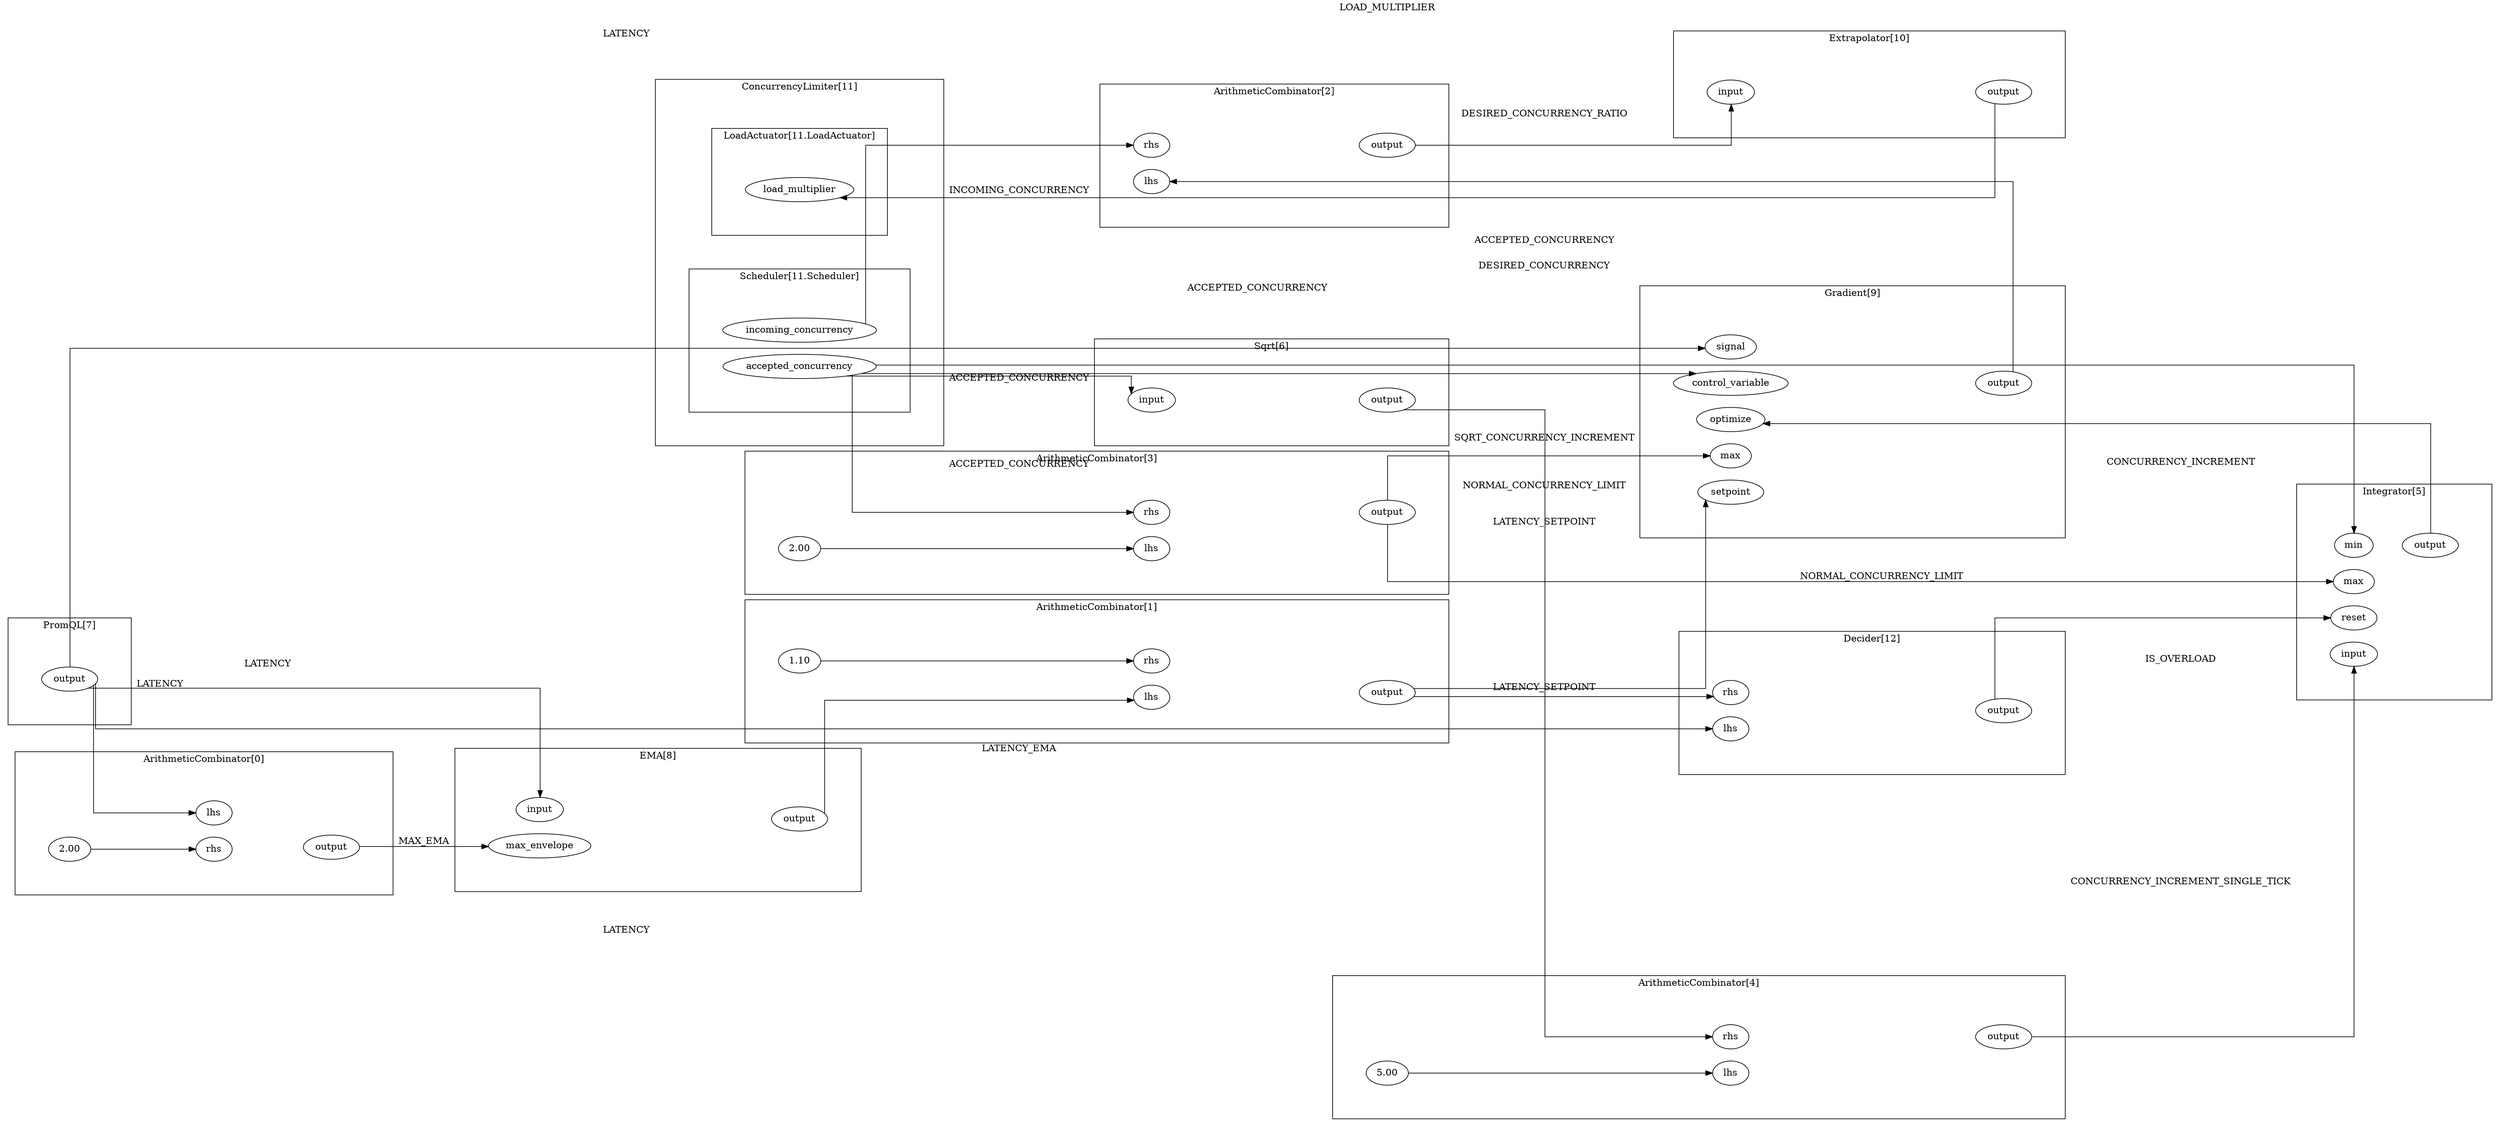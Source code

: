 digraph  {
	subgraph cluster_s1 {
		label="ArithmeticCombinator[0]";margin="50.0";
		n4[label="2.00"];
		n2[label="lhs"];
		n5[label="output"];
		n3[label="rhs"];
		n4->n3;
		n3->n5[style="invis"];
		{rank=same; n2;n3;};
		{rank=same; n5;};
		
	}
	subgraph cluster_s6 {
		label="ArithmeticCombinator[1]";margin="50.0";
		n8[label="1.10"];
		n9[label="lhs"];
		n10[label="output"];
		n7[label="rhs"];
		n8->n7;
		n9->n10[style="invis"];
		{rank=same; n10;};
		{rank=same; n7;n9;};
		
	}
	subgraph cluster_s11 {
		label="ArithmeticCombinator[2]";margin="50.0";
		n12[label="lhs"];
		n14[label="output"];
		n13[label="rhs"];
		n13->n14[style="invis"];
		{rank=same; n12;n13;};
		{rank=same; n14;};
		
	}
	subgraph cluster_s15 {
		label="ArithmeticCombinator[3]";margin="50.0";
		n17[label="2.00"];
		n16[label="lhs"];
		n19[label="output"];
		n18[label="rhs"];
		n17->n16;
		n18->n19[style="invis"];
		{rank=same; n16;n18;};
		{rank=same; n19;};
		
	}
	subgraph cluster_s20 {
		label="ArithmeticCombinator[4]";margin="50.0";
		n22[label="5.00"];
		n21[label="lhs"];
		n24[label="output"];
		n23[label="rhs"];
		n22->n21;
		n23->n24[style="invis"];
		{rank=same; n21;n23;};
		{rank=same; n24;};
		
	}
	subgraph cluster_s50 {
		subgraph cluster_s54 {
			label="LoadActuator[11.LoadActuator]";margin="50.0";
			n55[label="load_multiplier"];
			{rank=same; n55;};
			
		}
		subgraph cluster_s51 {
			label="Scheduler[11.Scheduler]";margin="50.0";
			n52[label="accepted_concurrency"];
			n53[label="incoming_concurrency"];
			{rank=same; n52;n53;};
			
		}
		label="ConcurrencyLimiter[11]";margin="50.0";
		
	}
	subgraph cluster_s56 {
		label="Decider[12]";margin="50.0";
		n58[label="lhs"];
		n59[label="output"];
		n57[label="rhs"];
		n58->n59[style="invis"];
		{rank=same; n57;n58;};
		{rank=same; n59;};
		
	}
	subgraph cluster_s36 {
		label="EMA[8]";margin="50.0";
		n37[label="input"];
		n38[label="max_envelope"];
		n39[label="output"];
		n38->n39[style="invis"];
		{rank=same; n37;n38;};
		{rank=same; n39;};
		
	}
	subgraph cluster_s47 {
		label="Extrapolator[10]";margin="50.0";
		n48[label="input"];
		n49[label="output"];
		n48->n49[style="invis"];
		{rank=same; n48;};
		{rank=same; n49;};
		
	}
	subgraph cluster_s40 {
		label="Gradient[9]";margin="50.0";
		n42[label="control_variable"];
		n41[label="max"];
		n45[label="optimize"];
		n46[label="output"];
		n44[label="setpoint"];
		n43[label="signal"];
		n45->n46[style="invis"];
		{rank=same; n41;n42;n43;n44;n45;};
		{rank=same; n46;};
		
	}
	subgraph cluster_s25 {
		label="Integrator[5]";margin="50.0";
		n27[label="input"];
		n26[label="max"];
		n29[label="min"];
		n30[label="output"];
		n28[label="reset"];
		n29->n30[style="invis"];
		{rank=same; n26;n27;n28;n29;};
		{rank=same; n30;};
		
	}
	subgraph cluster_s34 {
		label="PromQL[7]";margin="50.0";
		n35[label="output"];
		{rank=same; n35;};
		
	}
	subgraph cluster_s31 {
		label="Sqrt[6]";margin="50.0";
		n32[label="input"];
		n33[label="output"];
		n32->n33[style="invis"];
		{rank=same; n32;};
		{rank=same; n33;};
		
	}
	rankdir="LR";splines="ortho";
	n52->n18[label="ACCEPTED_CONCURRENCY"];
	n52->n29[label="ACCEPTED_CONCURRENCY"];
	n52->n32[label="ACCEPTED_CONCURRENCY"];
	n52->n42[label="ACCEPTED_CONCURRENCY"];
	n53->n13[label="INCOMING_CONCURRENCY"];
	n5->n38[label="MAX_EMA"];
	n19->n26[label="NORMAL_CONCURRENCY_LIMIT"];
	n19->n41[label="NORMAL_CONCURRENCY_LIMIT"];
	n46->n12[label="DESIRED_CONCURRENCY"];
	n10->n44[label="LATENCY_SETPOINT"];
	n10->n57[label="LATENCY_SETPOINT"];
	n14->n48[label="DESIRED_CONCURRENCY_RATIO"];
	n39->n9[label="LATENCY_EMA"];
	n49->n55[label="LOAD_MULTIPLIER"];
	n24->n27[label="CONCURRENCY_INCREMENT_SINGLE_TICK"];
	n30->n45[label="CONCURRENCY_INCREMENT"];
	n59->n28[label="IS_OVERLOAD"];
	n33->n23[label="SQRT_CONCURRENCY_INCREMENT"];
	n35->n2[label="LATENCY"];
	n35->n37[label="LATENCY"];
	n35->n43[label="LATENCY"];
	n35->n58[label="LATENCY"];
	
}

